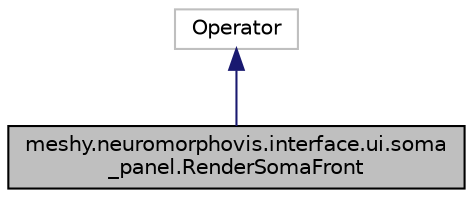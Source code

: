 digraph "meshy.neuromorphovis.interface.ui.soma_panel.RenderSomaFront"
{
  edge [fontname="Helvetica",fontsize="10",labelfontname="Helvetica",labelfontsize="10"];
  node [fontname="Helvetica",fontsize="10",shape=record];
  Node1 [label="meshy.neuromorphovis.interface.ui.soma\l_panel.RenderSomaFront",height=0.2,width=0.4,color="black", fillcolor="grey75", style="filled", fontcolor="black"];
  Node2 -> Node1 [dir="back",color="midnightblue",fontsize="10",style="solid"];
  Node2 [label="Operator",height=0.2,width=0.4,color="grey75", fillcolor="white", style="filled"];
}
